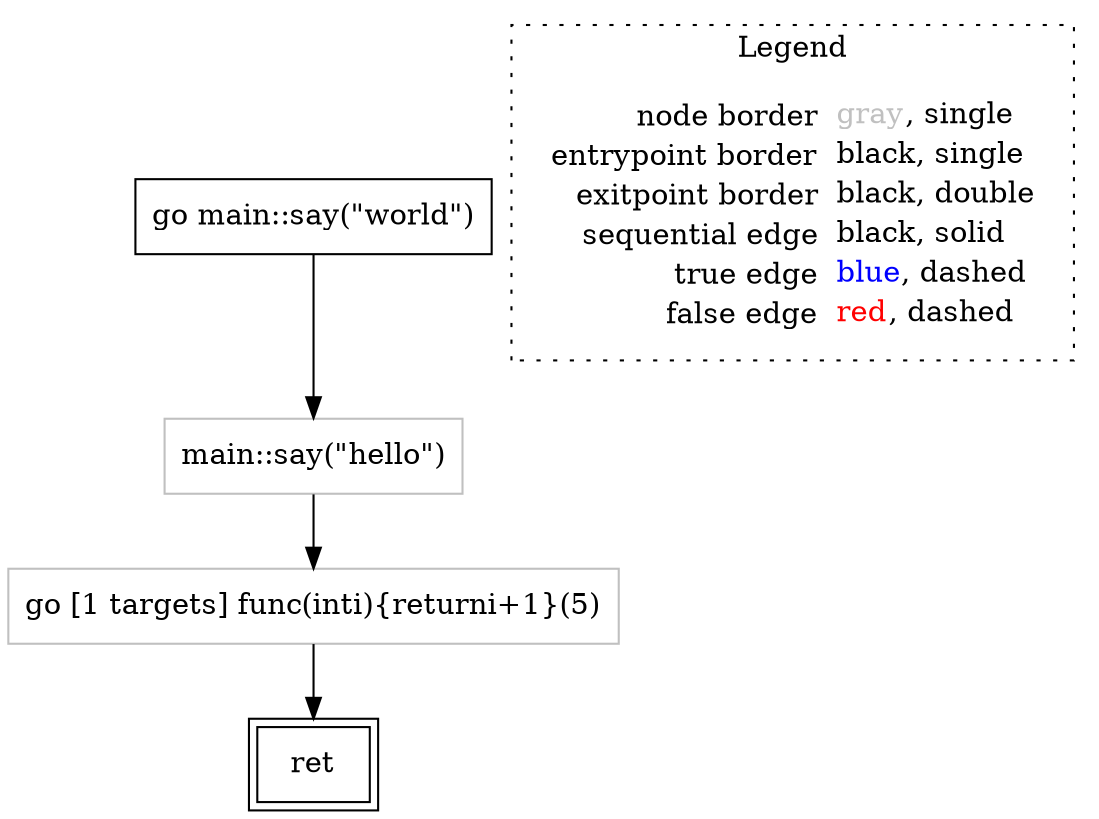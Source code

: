 digraph {
	"node0" [shape="rect",color="black",label=<go main::say(&quot;world&quot;)>];
	"node1" [shape="rect",color="gray",label=<go [1 targets] func(inti){returni+1}(5)>];
	"node2" [shape="rect",color="black",peripheries="2",label=<ret>];
	"node3" [shape="rect",color="gray",label=<main::say(&quot;hello&quot;)>];
	"node0" -> "node3" [color="black"];
	"node1" -> "node2" [color="black"];
	"node3" -> "node1" [color="black"];
subgraph cluster_legend {
	label="Legend";
	style=dotted;
	node [shape=plaintext];
	"legend" [label=<<table border="0" cellpadding="2" cellspacing="0" cellborder="0"><tr><td align="right">node border&nbsp;</td><td align="left"><font color="gray">gray</font>, single</td></tr><tr><td align="right">entrypoint border&nbsp;</td><td align="left"><font color="black">black</font>, single</td></tr><tr><td align="right">exitpoint border&nbsp;</td><td align="left"><font color="black">black</font>, double</td></tr><tr><td align="right">sequential edge&nbsp;</td><td align="left"><font color="black">black</font>, solid</td></tr><tr><td align="right">true edge&nbsp;</td><td align="left"><font color="blue">blue</font>, dashed</td></tr><tr><td align="right">false edge&nbsp;</td><td align="left"><font color="red">red</font>, dashed</td></tr></table>>];
}

}
